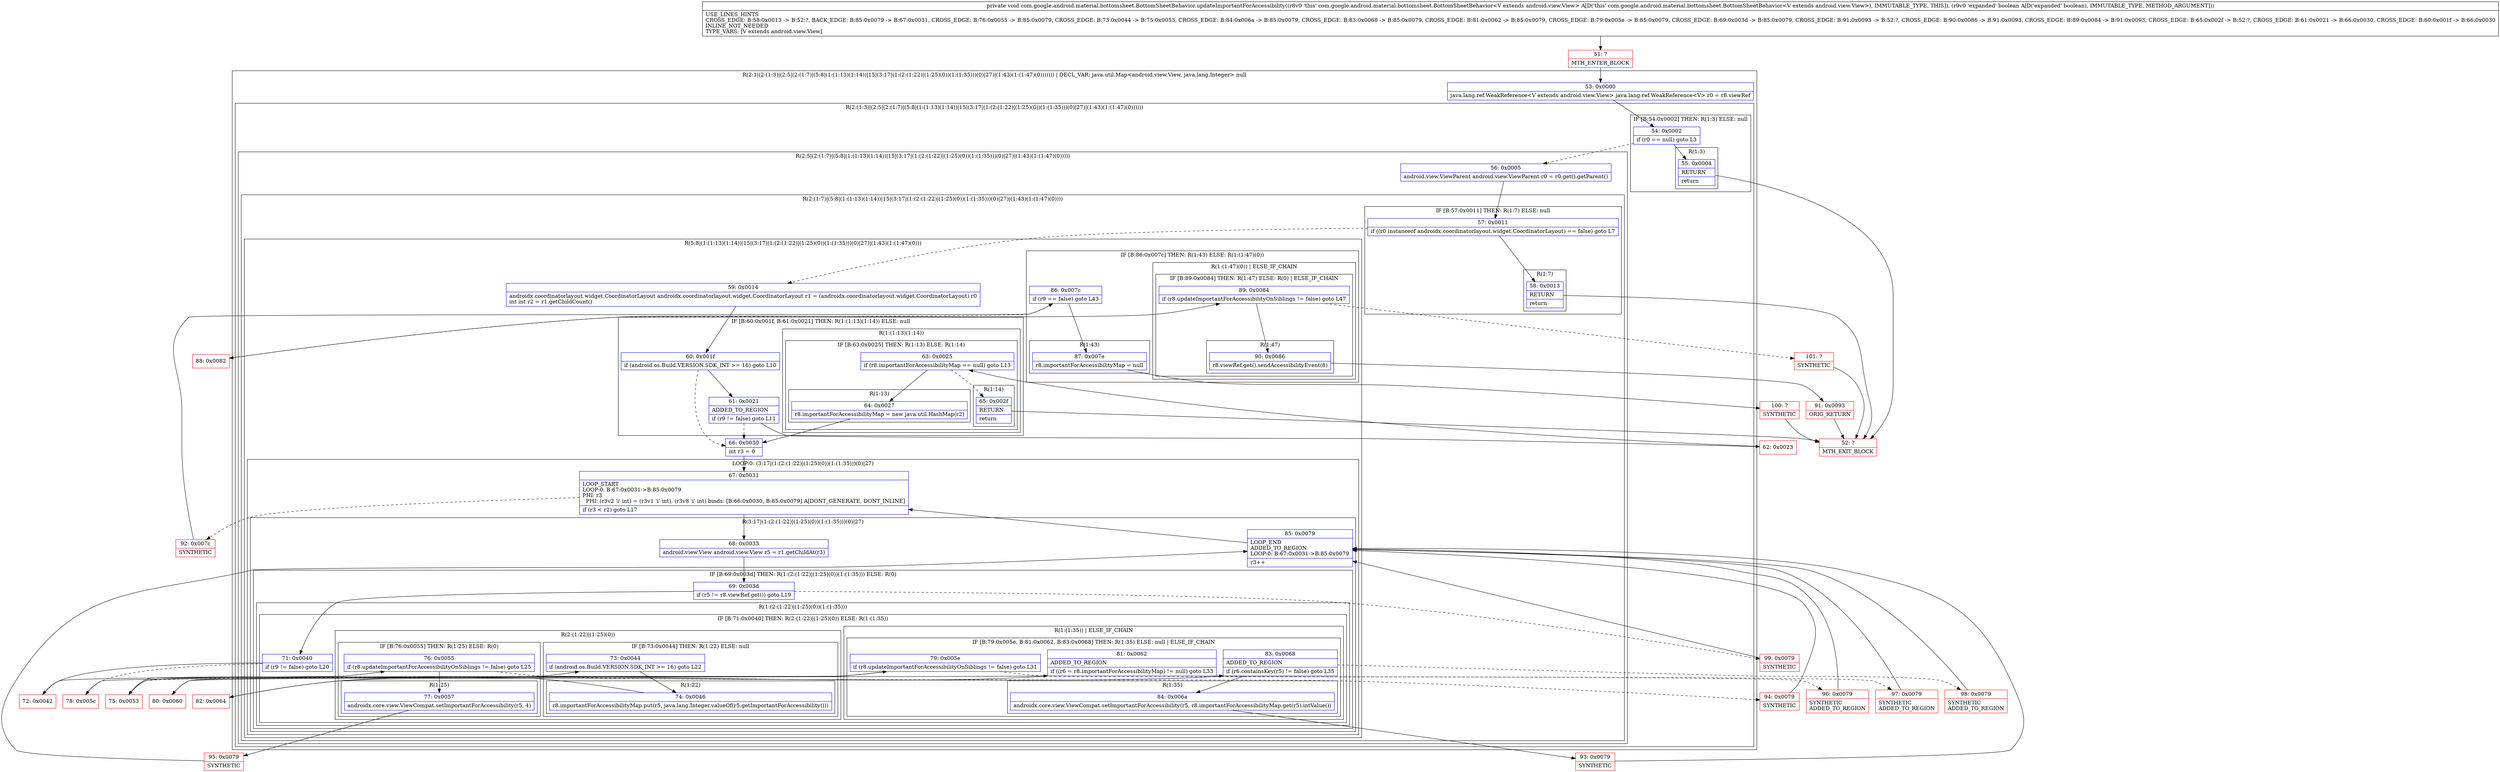 digraph "CFG forcom.google.android.material.bottomsheet.BottomSheetBehavior.updateImportantForAccessibility(Z)V" {
subgraph cluster_Region_1002181847 {
label = "R(2:1|(2:(1:3)|(2:5|(2:(1:7)|(5:8|(1:(1:13)(1:14))|15|(3:17|(1:(2:(1:22)|(1:25)(0))(1:(1:35)))(0)|27)|(1:43)(1:(1:47)(0))))))) | DECL_VAR: java.util.Map\<android.view.View, java.lang.Integer\> null\l";
node [shape=record,color=blue];
Node_53 [shape=record,label="{53\:\ 0x0000|java.lang.ref.WeakReference\<V extends android.view.View\> java.lang.ref.WeakReference\<V\> r0 = r8.viewRef\l}"];
subgraph cluster_Region_995415612 {
label = "R(2:(1:3)|(2:5|(2:(1:7)|(5:8|(1:(1:13)(1:14))|15|(3:17|(1:(2:(1:22)|(1:25)(0))(1:(1:35)))(0)|27)|(1:43)(1:(1:47)(0))))))";
node [shape=record,color=blue];
subgraph cluster_IfRegion_507357156 {
label = "IF [B:54:0x0002] THEN: R(1:3) ELSE: null";
node [shape=record,color=blue];
Node_54 [shape=record,label="{54\:\ 0x0002|if (r0 == null) goto L3\l}"];
subgraph cluster_Region_509293330 {
label = "R(1:3)";
node [shape=record,color=blue];
Node_55 [shape=record,label="{55\:\ 0x0004|RETURN\l|return\l}"];
}
}
subgraph cluster_Region_1341705136 {
label = "R(2:5|(2:(1:7)|(5:8|(1:(1:13)(1:14))|15|(3:17|(1:(2:(1:22)|(1:25)(0))(1:(1:35)))(0)|27)|(1:43)(1:(1:47)(0)))))";
node [shape=record,color=blue];
Node_56 [shape=record,label="{56\:\ 0x0005|android.view.ViewParent android.view.ViewParent r0 = r0.get().getParent()\l}"];
subgraph cluster_Region_1635135348 {
label = "R(2:(1:7)|(5:8|(1:(1:13)(1:14))|15|(3:17|(1:(2:(1:22)|(1:25)(0))(1:(1:35)))(0)|27)|(1:43)(1:(1:47)(0))))";
node [shape=record,color=blue];
subgraph cluster_IfRegion_1872468082 {
label = "IF [B:57:0x0011] THEN: R(1:7) ELSE: null";
node [shape=record,color=blue];
Node_57 [shape=record,label="{57\:\ 0x0011|if ((r0 instanceof androidx.coordinatorlayout.widget.CoordinatorLayout) == false) goto L7\l}"];
subgraph cluster_Region_1814853435 {
label = "R(1:7)";
node [shape=record,color=blue];
Node_58 [shape=record,label="{58\:\ 0x0013|RETURN\l|return\l}"];
}
}
subgraph cluster_Region_886711290 {
label = "R(5:8|(1:(1:13)(1:14))|15|(3:17|(1:(2:(1:22)|(1:25)(0))(1:(1:35)))(0)|27)|(1:43)(1:(1:47)(0)))";
node [shape=record,color=blue];
Node_59 [shape=record,label="{59\:\ 0x0014|androidx.coordinatorlayout.widget.CoordinatorLayout androidx.coordinatorlayout.widget.CoordinatorLayout r1 = (androidx.coordinatorlayout.widget.CoordinatorLayout) r0\lint int r2 = r1.getChildCount()\l}"];
subgraph cluster_IfRegion_1901373876 {
label = "IF [B:60:0x001f, B:61:0x0021] THEN: R(1:(1:13)(1:14)) ELSE: null";
node [shape=record,color=blue];
Node_60 [shape=record,label="{60\:\ 0x001f|if (android.os.Build.VERSION.SDK_INT \>= 16) goto L10\l}"];
Node_61 [shape=record,label="{61\:\ 0x0021|ADDED_TO_REGION\l|if (r9 != false) goto L11\l}"];
subgraph cluster_Region_919656239 {
label = "R(1:(1:13)(1:14))";
node [shape=record,color=blue];
subgraph cluster_IfRegion_1712145166 {
label = "IF [B:63:0x0025] THEN: R(1:13) ELSE: R(1:14)";
node [shape=record,color=blue];
Node_63 [shape=record,label="{63\:\ 0x0025|if (r8.importantForAccessibilityMap == null) goto L13\l}"];
subgraph cluster_Region_1317492252 {
label = "R(1:13)";
node [shape=record,color=blue];
Node_64 [shape=record,label="{64\:\ 0x0027|r8.importantForAccessibilityMap = new java.util.HashMap(r2)\l}"];
}
subgraph cluster_Region_1771533659 {
label = "R(1:14)";
node [shape=record,color=blue];
Node_65 [shape=record,label="{65\:\ 0x002f|RETURN\l|return\l}"];
}
}
}
}
Node_66 [shape=record,label="{66\:\ 0x0030|int r3 = 0\l}"];
subgraph cluster_LoopRegion_2104238006 {
label = "LOOP:0: (3:17|(1:(2:(1:22)|(1:25)(0))(1:(1:35)))(0)|27)";
node [shape=record,color=blue];
Node_67 [shape=record,label="{67\:\ 0x0031|LOOP_START\lLOOP:0: B:67:0x0031\-\>B:85:0x0079\lPHI: r3 \l  PHI: (r3v2 'i' int) = (r3v1 'i' int), (r3v8 'i' int) binds: [B:66:0x0030, B:85:0x0079] A[DONT_GENERATE, DONT_INLINE]\l|if (r3 \< r2) goto L17\l}"];
subgraph cluster_Region_1194041346 {
label = "R(3:17|(1:(2:(1:22)|(1:25)(0))(1:(1:35)))(0)|27)";
node [shape=record,color=blue];
Node_68 [shape=record,label="{68\:\ 0x0033|android.view.View android.view.View r5 = r1.getChildAt(r3)\l}"];
subgraph cluster_IfRegion_407643666 {
label = "IF [B:69:0x003d] THEN: R(1:(2:(1:22)|(1:25)(0))(1:(1:35))) ELSE: R(0)";
node [shape=record,color=blue];
Node_69 [shape=record,label="{69\:\ 0x003d|if (r5 != r8.viewRef.get()) goto L19\l}"];
subgraph cluster_Region_1037723860 {
label = "R(1:(2:(1:22)|(1:25)(0))(1:(1:35)))";
node [shape=record,color=blue];
subgraph cluster_IfRegion_226732527 {
label = "IF [B:71:0x0040] THEN: R(2:(1:22)|(1:25)(0)) ELSE: R(1:(1:35))";
node [shape=record,color=blue];
Node_71 [shape=record,label="{71\:\ 0x0040|if (r9 != false) goto L20\l}"];
subgraph cluster_Region_26906210 {
label = "R(2:(1:22)|(1:25)(0))";
node [shape=record,color=blue];
subgraph cluster_IfRegion_1400184487 {
label = "IF [B:73:0x0044] THEN: R(1:22) ELSE: null";
node [shape=record,color=blue];
Node_73 [shape=record,label="{73\:\ 0x0044|if (android.os.Build.VERSION.SDK_INT \>= 16) goto L22\l}"];
subgraph cluster_Region_50179753 {
label = "R(1:22)";
node [shape=record,color=blue];
Node_74 [shape=record,label="{74\:\ 0x0046|r8.importantForAccessibilityMap.put(r5, java.lang.Integer.valueOf(r5.getImportantForAccessibility()))\l}"];
}
}
subgraph cluster_IfRegion_1023889621 {
label = "IF [B:76:0x0055] THEN: R(1:25) ELSE: R(0)";
node [shape=record,color=blue];
Node_76 [shape=record,label="{76\:\ 0x0055|if (r8.updateImportantForAccessibilityOnSiblings != false) goto L25\l}"];
subgraph cluster_Region_1983786844 {
label = "R(1:25)";
node [shape=record,color=blue];
Node_77 [shape=record,label="{77\:\ 0x0057|androidx.core.view.ViewCompat.setImportantForAccessibility(r5, 4)\l}"];
}
subgraph cluster_Region_769346123 {
label = "R(0)";
node [shape=record,color=blue];
}
}
}
subgraph cluster_Region_2028419084 {
label = "R(1:(1:35)) | ELSE_IF_CHAIN\l";
node [shape=record,color=blue];
subgraph cluster_IfRegion_1806831490 {
label = "IF [B:79:0x005e, B:81:0x0062, B:83:0x0068] THEN: R(1:35) ELSE: null | ELSE_IF_CHAIN\l";
node [shape=record,color=blue];
Node_79 [shape=record,label="{79\:\ 0x005e|if (r8.updateImportantForAccessibilityOnSiblings != false) goto L31\l}"];
Node_81 [shape=record,label="{81\:\ 0x0062|ADDED_TO_REGION\l|if ((r6 = r8.importantForAccessibilityMap) != null) goto L33\l}"];
Node_83 [shape=record,label="{83\:\ 0x0068|ADDED_TO_REGION\l|if (r6.containsKey(r5) != false) goto L35\l}"];
subgraph cluster_Region_305649744 {
label = "R(1:35)";
node [shape=record,color=blue];
Node_84 [shape=record,label="{84\:\ 0x006a|androidx.core.view.ViewCompat.setImportantForAccessibility(r5, r8.importantForAccessibilityMap.get(r5).intValue())\l}"];
}
}
}
}
}
subgraph cluster_Region_52199825 {
label = "R(0)";
node [shape=record,color=blue];
}
}
Node_85 [shape=record,label="{85\:\ 0x0079|LOOP_END\lADDED_TO_REGION\lLOOP:0: B:67:0x0031\-\>B:85:0x0079\l|r3++\l}"];
}
}
subgraph cluster_IfRegion_77261023 {
label = "IF [B:86:0x007c] THEN: R(1:43) ELSE: R(1:(1:47)(0))";
node [shape=record,color=blue];
Node_86 [shape=record,label="{86\:\ 0x007c|if (r9 == false) goto L43\l}"];
subgraph cluster_Region_1944347413 {
label = "R(1:43)";
node [shape=record,color=blue];
Node_87 [shape=record,label="{87\:\ 0x007e|r8.importantForAccessibilityMap = null\l}"];
}
subgraph cluster_Region_838996541 {
label = "R(1:(1:47)(0)) | ELSE_IF_CHAIN\l";
node [shape=record,color=blue];
subgraph cluster_IfRegion_1433738725 {
label = "IF [B:89:0x0084] THEN: R(1:47) ELSE: R(0) | ELSE_IF_CHAIN\l";
node [shape=record,color=blue];
Node_89 [shape=record,label="{89\:\ 0x0084|if (r8.updateImportantForAccessibilityOnSiblings != false) goto L47\l}"];
subgraph cluster_Region_117099396 {
label = "R(1:47)";
node [shape=record,color=blue];
Node_90 [shape=record,label="{90\:\ 0x0086|r8.viewRef.get().sendAccessibilityEvent(8)\l}"];
}
subgraph cluster_Region_1448537221 {
label = "R(0)";
node [shape=record,color=blue];
}
}
}
}
}
}
}
}
}
Node_51 [shape=record,color=red,label="{51\:\ ?|MTH_ENTER_BLOCK\l}"];
Node_52 [shape=record,color=red,label="{52\:\ ?|MTH_EXIT_BLOCK\l}"];
Node_62 [shape=record,color=red,label="{62\:\ 0x0023}"];
Node_72 [shape=record,color=red,label="{72\:\ 0x0042}"];
Node_75 [shape=record,color=red,label="{75\:\ 0x0053}"];
Node_95 [shape=record,color=red,label="{95\:\ 0x0079|SYNTHETIC\l}"];
Node_94 [shape=record,color=red,label="{94\:\ 0x0079|SYNTHETIC\l}"];
Node_78 [shape=record,color=red,label="{78\:\ 0x005c}"];
Node_80 [shape=record,color=red,label="{80\:\ 0x0060}"];
Node_82 [shape=record,color=red,label="{82\:\ 0x0064}"];
Node_93 [shape=record,color=red,label="{93\:\ 0x0079|SYNTHETIC\l}"];
Node_98 [shape=record,color=red,label="{98\:\ 0x0079|SYNTHETIC\lADDED_TO_REGION\l}"];
Node_97 [shape=record,color=red,label="{97\:\ 0x0079|SYNTHETIC\lADDED_TO_REGION\l}"];
Node_96 [shape=record,color=red,label="{96\:\ 0x0079|SYNTHETIC\lADDED_TO_REGION\l}"];
Node_99 [shape=record,color=red,label="{99\:\ 0x0079|SYNTHETIC\l}"];
Node_92 [shape=record,color=red,label="{92\:\ 0x007c|SYNTHETIC\l}"];
Node_100 [shape=record,color=red,label="{100\:\ ?|SYNTHETIC\l}"];
Node_88 [shape=record,color=red,label="{88\:\ 0x0082}"];
Node_91 [shape=record,color=red,label="{91\:\ 0x0093|ORIG_RETURN\l}"];
Node_101 [shape=record,color=red,label="{101\:\ ?|SYNTHETIC\l}"];
MethodNode[shape=record,label="{private void com.google.android.material.bottomsheet.BottomSheetBehavior.updateImportantForAccessibility((r8v0 'this' com.google.android.material.bottomsheet.BottomSheetBehavior\<V extends android.view.View\> A[D('this' com.google.android.material.bottomsheet.BottomSheetBehavior\<V extends android.view.View\>), IMMUTABLE_TYPE, THIS]), (r9v0 'expanded' boolean A[D('expanded' boolean), IMMUTABLE_TYPE, METHOD_ARGUMENT]))  | USE_LINES_HINTS\lCROSS_EDGE: B:58:0x0013 \-\> B:52:?, BACK_EDGE: B:85:0x0079 \-\> B:67:0x0031, CROSS_EDGE: B:76:0x0055 \-\> B:85:0x0079, CROSS_EDGE: B:73:0x0044 \-\> B:75:0x0053, CROSS_EDGE: B:84:0x006a \-\> B:85:0x0079, CROSS_EDGE: B:83:0x0068 \-\> B:85:0x0079, CROSS_EDGE: B:81:0x0062 \-\> B:85:0x0079, CROSS_EDGE: B:79:0x005e \-\> B:85:0x0079, CROSS_EDGE: B:69:0x003d \-\> B:85:0x0079, CROSS_EDGE: B:91:0x0093 \-\> B:52:?, CROSS_EDGE: B:90:0x0086 \-\> B:91:0x0093, CROSS_EDGE: B:89:0x0084 \-\> B:91:0x0093, CROSS_EDGE: B:65:0x002f \-\> B:52:?, CROSS_EDGE: B:61:0x0021 \-\> B:66:0x0030, CROSS_EDGE: B:60:0x001f \-\> B:66:0x0030\lINLINE_NOT_NEEDED\lTYPE_VARS: [V extends android.view.View]\l}"];
MethodNode -> Node_51;Node_53 -> Node_54;
Node_54 -> Node_55;
Node_54 -> Node_56[style=dashed];
Node_55 -> Node_52;
Node_56 -> Node_57;
Node_57 -> Node_58;
Node_57 -> Node_59[style=dashed];
Node_58 -> Node_52;
Node_59 -> Node_60;
Node_60 -> Node_61;
Node_60 -> Node_66[style=dashed];
Node_61 -> Node_62;
Node_61 -> Node_66[style=dashed];
Node_63 -> Node_64;
Node_63 -> Node_65[style=dashed];
Node_64 -> Node_66;
Node_65 -> Node_52;
Node_66 -> Node_67;
Node_67 -> Node_68;
Node_67 -> Node_92[style=dashed];
Node_68 -> Node_69;
Node_69 -> Node_71;
Node_69 -> Node_99[style=dashed];
Node_71 -> Node_72;
Node_71 -> Node_78[style=dashed];
Node_73 -> Node_74;
Node_73 -> Node_75[style=dashed];
Node_74 -> Node_75;
Node_76 -> Node_77;
Node_76 -> Node_94[style=dashed];
Node_77 -> Node_95;
Node_79 -> Node_80;
Node_79 -> Node_96[style=dashed];
Node_81 -> Node_82;
Node_81 -> Node_97[style=dashed];
Node_83 -> Node_84;
Node_83 -> Node_98[style=dashed];
Node_84 -> Node_93;
Node_85 -> Node_67;
Node_86 -> Node_87;
Node_86 -> Node_88[style=dashed];
Node_87 -> Node_100;
Node_89 -> Node_90;
Node_89 -> Node_101[style=dashed];
Node_90 -> Node_91;
Node_51 -> Node_53;
Node_62 -> Node_63;
Node_72 -> Node_73;
Node_75 -> Node_76;
Node_95 -> Node_85;
Node_94 -> Node_85;
Node_78 -> Node_79;
Node_80 -> Node_81;
Node_82 -> Node_83;
Node_93 -> Node_85;
Node_98 -> Node_85;
Node_97 -> Node_85;
Node_96 -> Node_85;
Node_99 -> Node_85;
Node_92 -> Node_86;
Node_100 -> Node_52;
Node_88 -> Node_89;
Node_91 -> Node_52;
Node_101 -> Node_52;
}

